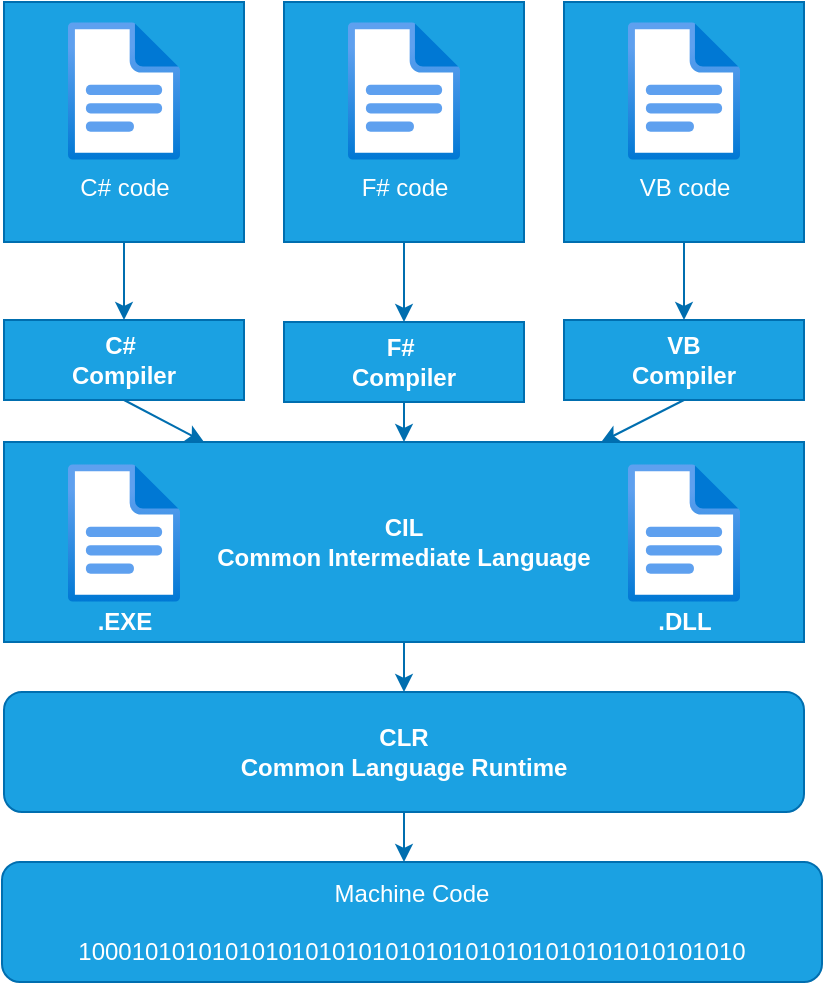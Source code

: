 <mxfile>
    <diagram id="ZSj2UAE7fQX4pEFmgqAW" name="Page-1">
        <mxGraphModel dx="624" dy="463" grid="1" gridSize="10" guides="1" tooltips="1" connect="1" arrows="1" fold="1" page="1" pageScale="1" pageWidth="850" pageHeight="1100" math="0" shadow="0">
            <root>
                <mxCell id="0"/>
                <mxCell id="1" parent="0"/>
                <mxCell id="2" value="" style="rounded=0;whiteSpace=wrap;html=1;fillColor=#1ba1e2;fontColor=#ffffff;strokeColor=#006EAF;" parent="1" vertex="1">
                    <mxGeometry x="210" y="60" width="120" height="120" as="geometry"/>
                </mxCell>
                <mxCell id="3" value="&lt;font color=&quot;#ffffff&quot;&gt;F# code&lt;/font&gt;" style="aspect=fixed;html=1;points=[];align=center;image;fontSize=12;image=img/lib/azure2/general/File.svg;fillColor=#1ba1e2;fontColor=#000000;strokeColor=#006EAF;labelBackgroundColor=none;" parent="1" vertex="1">
                    <mxGeometry x="242" y="70" width="56.0" height="69" as="geometry"/>
                </mxCell>
                <mxCell id="4" value="" style="rounded=0;whiteSpace=wrap;html=1;fillColor=#1ba1e2;fontColor=#ffffff;strokeColor=#006EAF;" parent="1" vertex="1">
                    <mxGeometry x="70" y="60" width="120" height="120" as="geometry"/>
                </mxCell>
                <mxCell id="5" value="C# code" style="aspect=fixed;html=1;points=[];align=center;image;fontSize=12;image=img/lib/azure2/general/File.svg;fillColor=#1ba1e2;fontColor=#FFFFFF;strokeColor=#006EAF;labelBackgroundColor=none;" parent="1" vertex="1">
                    <mxGeometry x="102" y="70" width="56.0" height="69" as="geometry"/>
                </mxCell>
                <mxCell id="6" value="" style="rounded=0;whiteSpace=wrap;html=1;fillColor=#1ba1e2;fontColor=#ffffff;strokeColor=#006EAF;" parent="1" vertex="1">
                    <mxGeometry x="350" y="60" width="120" height="120" as="geometry"/>
                </mxCell>
                <mxCell id="7" value="&lt;font color=&quot;#ffffff&quot;&gt;VB code&lt;/font&gt;" style="aspect=fixed;html=1;points=[];align=center;image;fontSize=12;image=img/lib/azure2/general/File.svg;fillColor=#1ba1e2;fontColor=#000000;strokeColor=#006EAF;labelBackgroundColor=none;" parent="1" vertex="1">
                    <mxGeometry x="382" y="70" width="56.0" height="69" as="geometry"/>
                </mxCell>
                <mxCell id="8" value="C#&amp;nbsp;&lt;br&gt;Compiler" style="rounded=0;whiteSpace=wrap;html=1;fillColor=#1ba1e2;fontColor=#ffffff;strokeColor=#006EAF;fontStyle=1" parent="1" vertex="1">
                    <mxGeometry x="70" y="219" width="120" height="40" as="geometry"/>
                </mxCell>
                <mxCell id="9" value="F#&amp;nbsp;&lt;br&gt;Compiler" style="rounded=0;whiteSpace=wrap;html=1;fillColor=#1ba1e2;fontColor=#ffffff;strokeColor=#006EAF;fontStyle=1" parent="1" vertex="1">
                    <mxGeometry x="210" y="220" width="120" height="40" as="geometry"/>
                </mxCell>
                <mxCell id="10" value="VB&lt;br&gt;Compiler" style="rounded=0;whiteSpace=wrap;html=1;fillColor=#1ba1e2;fontColor=#ffffff;strokeColor=#006EAF;fontStyle=1" parent="1" vertex="1">
                    <mxGeometry x="350" y="219" width="120" height="40" as="geometry"/>
                </mxCell>
                <mxCell id="14" value="CIL&lt;br&gt;Common Intermediate Language" style="rounded=0;whiteSpace=wrap;html=1;fillColor=#1ba1e2;fontColor=#ffffff;strokeColor=#006EAF;fontStyle=1" parent="1" vertex="1">
                    <mxGeometry x="70" y="280" width="400" height="100" as="geometry"/>
                </mxCell>
                <mxCell id="12" value="" style="aspect=fixed;html=1;points=[];align=center;image;fontSize=12;image=img/lib/azure2/general/File.svg;fillColor=#1ba1e2;fontColor=#ffffff;strokeColor=#006EAF;" parent="1" vertex="1">
                    <mxGeometry x="102" y="291" width="56.0" height="69" as="geometry"/>
                </mxCell>
                <mxCell id="15" value="" style="aspect=fixed;html=1;points=[];align=center;image;fontSize=12;image=img/lib/azure2/general/File.svg;fillColor=#1ba1e2;fontColor=#ffffff;strokeColor=#006EAF;" parent="1" vertex="1">
                    <mxGeometry x="382" y="291" width="56.0" height="69" as="geometry"/>
                </mxCell>
                <mxCell id="16" value="CLR&lt;br&gt;Common Language Runtime" style="rounded=1;whiteSpace=wrap;html=1;fillColor=#1ba1e2;fontColor=#ffffff;strokeColor=#006EAF;fontStyle=1" parent="1" vertex="1">
                    <mxGeometry x="70" y="405" width="400" height="60" as="geometry"/>
                </mxCell>
                <mxCell id="17" value="Machine Code&lt;br&gt;&lt;br&gt;10001010101010101010101010101010101010101010101010" style="rounded=1;whiteSpace=wrap;html=1;fillColor=#1ba1e2;fontColor=#ffffff;strokeColor=#006EAF;" parent="1" vertex="1">
                    <mxGeometry x="69" y="490" width="410" height="60" as="geometry"/>
                </mxCell>
                <mxCell id="19" value="" style="endArrow=classic;html=1;exitX=0.5;exitY=1;exitDx=0;exitDy=0;fillColor=#1ba1e2;strokeColor=#006EAF;" parent="1" source="4" target="8" edge="1">
                    <mxGeometry width="50" height="50" relative="1" as="geometry">
                        <mxPoint x="300" y="390" as="sourcePoint"/>
                        <mxPoint x="350" y="340" as="targetPoint"/>
                    </mxGeometry>
                </mxCell>
                <mxCell id="20" value="" style="endArrow=classic;html=1;exitX=0.5;exitY=1;exitDx=0;exitDy=0;fillColor=#1ba1e2;strokeColor=#006EAF;" parent="1" source="2" target="9" edge="1">
                    <mxGeometry width="50" height="50" relative="1" as="geometry">
                        <mxPoint x="300" y="390" as="sourcePoint"/>
                        <mxPoint x="350" y="340" as="targetPoint"/>
                    </mxGeometry>
                </mxCell>
                <mxCell id="21" value="" style="endArrow=classic;html=1;exitX=0.5;exitY=1;exitDx=0;exitDy=0;fillColor=#1ba1e2;strokeColor=#006EAF;" parent="1" source="6" target="10" edge="1">
                    <mxGeometry width="50" height="50" relative="1" as="geometry">
                        <mxPoint x="300" y="390" as="sourcePoint"/>
                        <mxPoint x="350" y="340" as="targetPoint"/>
                    </mxGeometry>
                </mxCell>
                <mxCell id="22" value="" style="endArrow=classic;html=1;exitX=0.5;exitY=1;exitDx=0;exitDy=0;entryX=0.25;entryY=0;entryDx=0;entryDy=0;fillColor=#1ba1e2;strokeColor=#006EAF;" parent="1" source="8" target="14" edge="1">
                    <mxGeometry width="50" height="50" relative="1" as="geometry">
                        <mxPoint x="300" y="390" as="sourcePoint"/>
                        <mxPoint x="350" y="340" as="targetPoint"/>
                    </mxGeometry>
                </mxCell>
                <mxCell id="23" value="" style="endArrow=classic;html=1;exitX=0.5;exitY=1;exitDx=0;exitDy=0;fillColor=#1ba1e2;strokeColor=#006EAF;" parent="1" source="9" target="14" edge="1">
                    <mxGeometry width="50" height="50" relative="1" as="geometry">
                        <mxPoint x="300" y="390" as="sourcePoint"/>
                        <mxPoint x="350" y="340" as="targetPoint"/>
                    </mxGeometry>
                </mxCell>
                <mxCell id="24" value="" style="endArrow=classic;html=1;exitX=0.5;exitY=1;exitDx=0;exitDy=0;fillColor=#1ba1e2;strokeColor=#006EAF;" parent="1" source="10" target="14" edge="1">
                    <mxGeometry width="50" height="50" relative="1" as="geometry">
                        <mxPoint x="310" y="380" as="sourcePoint"/>
                        <mxPoint x="350" y="340" as="targetPoint"/>
                    </mxGeometry>
                </mxCell>
                <mxCell id="25" value="" style="endArrow=classic;html=1;exitX=0.5;exitY=1;exitDx=0;exitDy=0;entryX=0.5;entryY=0;entryDx=0;entryDy=0;fillColor=#1ba1e2;strokeColor=#006EAF;" parent="1" source="14" target="16" edge="1">
                    <mxGeometry width="50" height="50" relative="1" as="geometry">
                        <mxPoint x="300" y="390" as="sourcePoint"/>
                        <mxPoint x="350" y="340" as="targetPoint"/>
                    </mxGeometry>
                </mxCell>
                <mxCell id="26" value="" style="endArrow=classic;html=1;exitX=0.5;exitY=1;exitDx=0;exitDy=0;fillColor=#1ba1e2;strokeColor=#006EAF;" parent="1" source="16" edge="1">
                    <mxGeometry width="50" height="50" relative="1" as="geometry">
                        <mxPoint x="268" y="460" as="sourcePoint"/>
                        <mxPoint x="270" y="490" as="targetPoint"/>
                    </mxGeometry>
                </mxCell>
                <mxCell id="30" value="" style="edgeStyle=none;html=1;fontColor=#FFFFFF;" edge="1" parent="1" source="27" target="12">
                    <mxGeometry relative="1" as="geometry"/>
                </mxCell>
                <mxCell id="31" value="" style="edgeStyle=none;html=1;fontColor=#FFFFFF;" edge="1" parent="1" source="27" target="12">
                    <mxGeometry relative="1" as="geometry"/>
                </mxCell>
                <mxCell id="27" value="&lt;font&gt;.EXE&lt;/font&gt;" style="text;html=1;resizable=0;autosize=1;align=center;verticalAlign=middle;points=[];fillColor=none;strokeColor=none;rounded=0;fontStyle=1;fontColor=#FFFFFF;" parent="1" vertex="1">
                    <mxGeometry x="110" y="360" width="40" height="20" as="geometry"/>
                </mxCell>
                <mxCell id="28" value="&lt;font color=&quot;#ffffff&quot;&gt;.DLL&lt;/font&gt;" style="text;html=1;resizable=0;autosize=1;align=center;verticalAlign=middle;points=[];fillColor=none;strokeColor=none;rounded=0;fontStyle=1" parent="1" vertex="1">
                    <mxGeometry x="390" y="360" width="40" height="20" as="geometry"/>
                </mxCell>
            </root>
        </mxGraphModel>
    </diagram>
</mxfile>